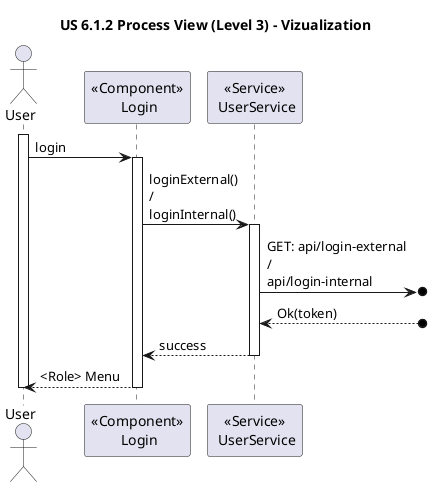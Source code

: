 @startuml
title "US 6.1.2 Process View (Level 3) - Vizualization"

actor User
participant "<<Component>>\n Login" as LOGIN
participant "<<Service>>\n UserService" as SERV

activate User
    User -> LOGIN : login
    activate LOGIN 
        LOGIN -> SERV : loginExternal()\n/\nloginInternal()
        activate SERV
            SERV ->o] : GET: api/login-external\n/\napi/login-internal
            SERV <--o] : Ok(token)
            SERV --> LOGIN : success
        deactivate SERV
        LOGIN --> User : <Role> Menu
    deactivate LOGIN 
deactivate User

@enduml